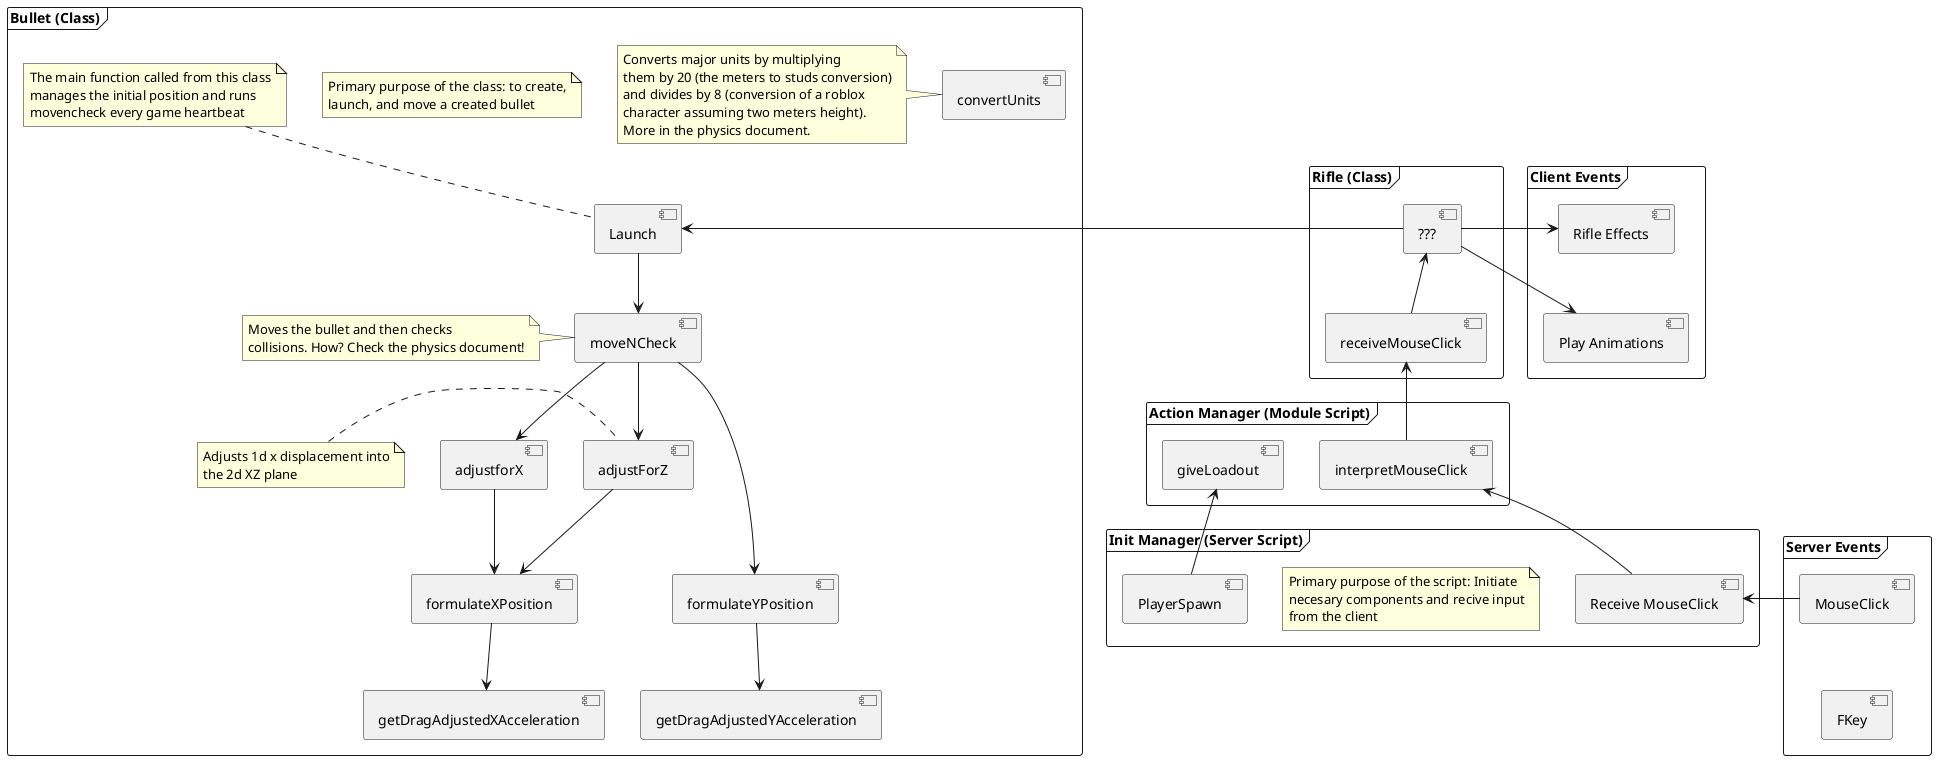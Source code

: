 @startuml

top to bottom direction

frame "Client Events" {
    [Rifle Effects]
    [Play Animations]
}

frame "Bullet (Class)" {
    note as B
        Primary purpose of the class: to create,
        launch, and move a created bullet
    end note
    [Launch]
    note top of [Launch]
        The main function called from this class
        manages the initial position and runs
        movencheck every game heartbeat
    end note
    [moveNCheck]
    note left of [moveNCheck]
        Moves the bullet and then checks
        collisions. How? Check the physics document!
    end note
    [formulateXPosition]
    [formulateYPosition]
    [getDragAdjustedXAcceleration]
    [getDragAdjustedYAcceleration]
    [adjustForZ]
    note left of adjustForZ
        Adjusts 1d x displacement into
        the 2d XZ plane
    end note
    [convertUnits]
    note left of [convertUnits]
        Converts major units by multiplying
        them by 20 (the meters to studs conversion)
        and divides by 8 (conversion of a roblox
        character assuming two meters height).
        More in the physics document.
    end note
    [Launch] --> [moveNCheck]
    [moveNCheck] --> [adjustforX]
    [moveNCheck] --> [adjustForZ]
    [moveNCheck] ---> [formulateYPosition]
    [adjustforX] --> [formulateXPosition]
    [adjustForZ] --> [formulateXPosition]
    [formulateXPosition] --> [getDragAdjustedXAcceleration]
    [formulateYPosition] --> [getDragAdjustedYAcceleration]
}

frame "Init Manager (Server Script)" {
    note as I
        Primary purpose of the script: Initiate
        necesary components and recive input
        from the client
    end note
    [Receive MouseClick]
    [PlayerSpawn]
}

frame "Action Manager (Module Script)" {
    [interpretMouseClick]
    [giveLoadout]
}

frame "Rifle (Class)" {
    [receiveMouseClick]
    [???]

    [receiveMouseClick] -u-> [???]
}

frame "Server Events" {
    [MouseClick]
    [FKey]
}

[Rifle Effects] -[hidden]-> [MouseClick]
[MouseClick] -[hidden]d-> [FKey]

[MouseClick] -l-> [Receive MouseClick]
[Receive MouseClick] -u-> [interpretMouseClick]
[PlayerSpawn] -u-> [giveLoadout]
[interpretMouseClick] -u-> [receiveMouseClick]
[???] -l-> [Launch]
[???] -r-> [Rifle Effects]
[???] -r-> [Play Animations]
[Rifle Effects] -[hidden]d-> [Play Animations]

@enduml
